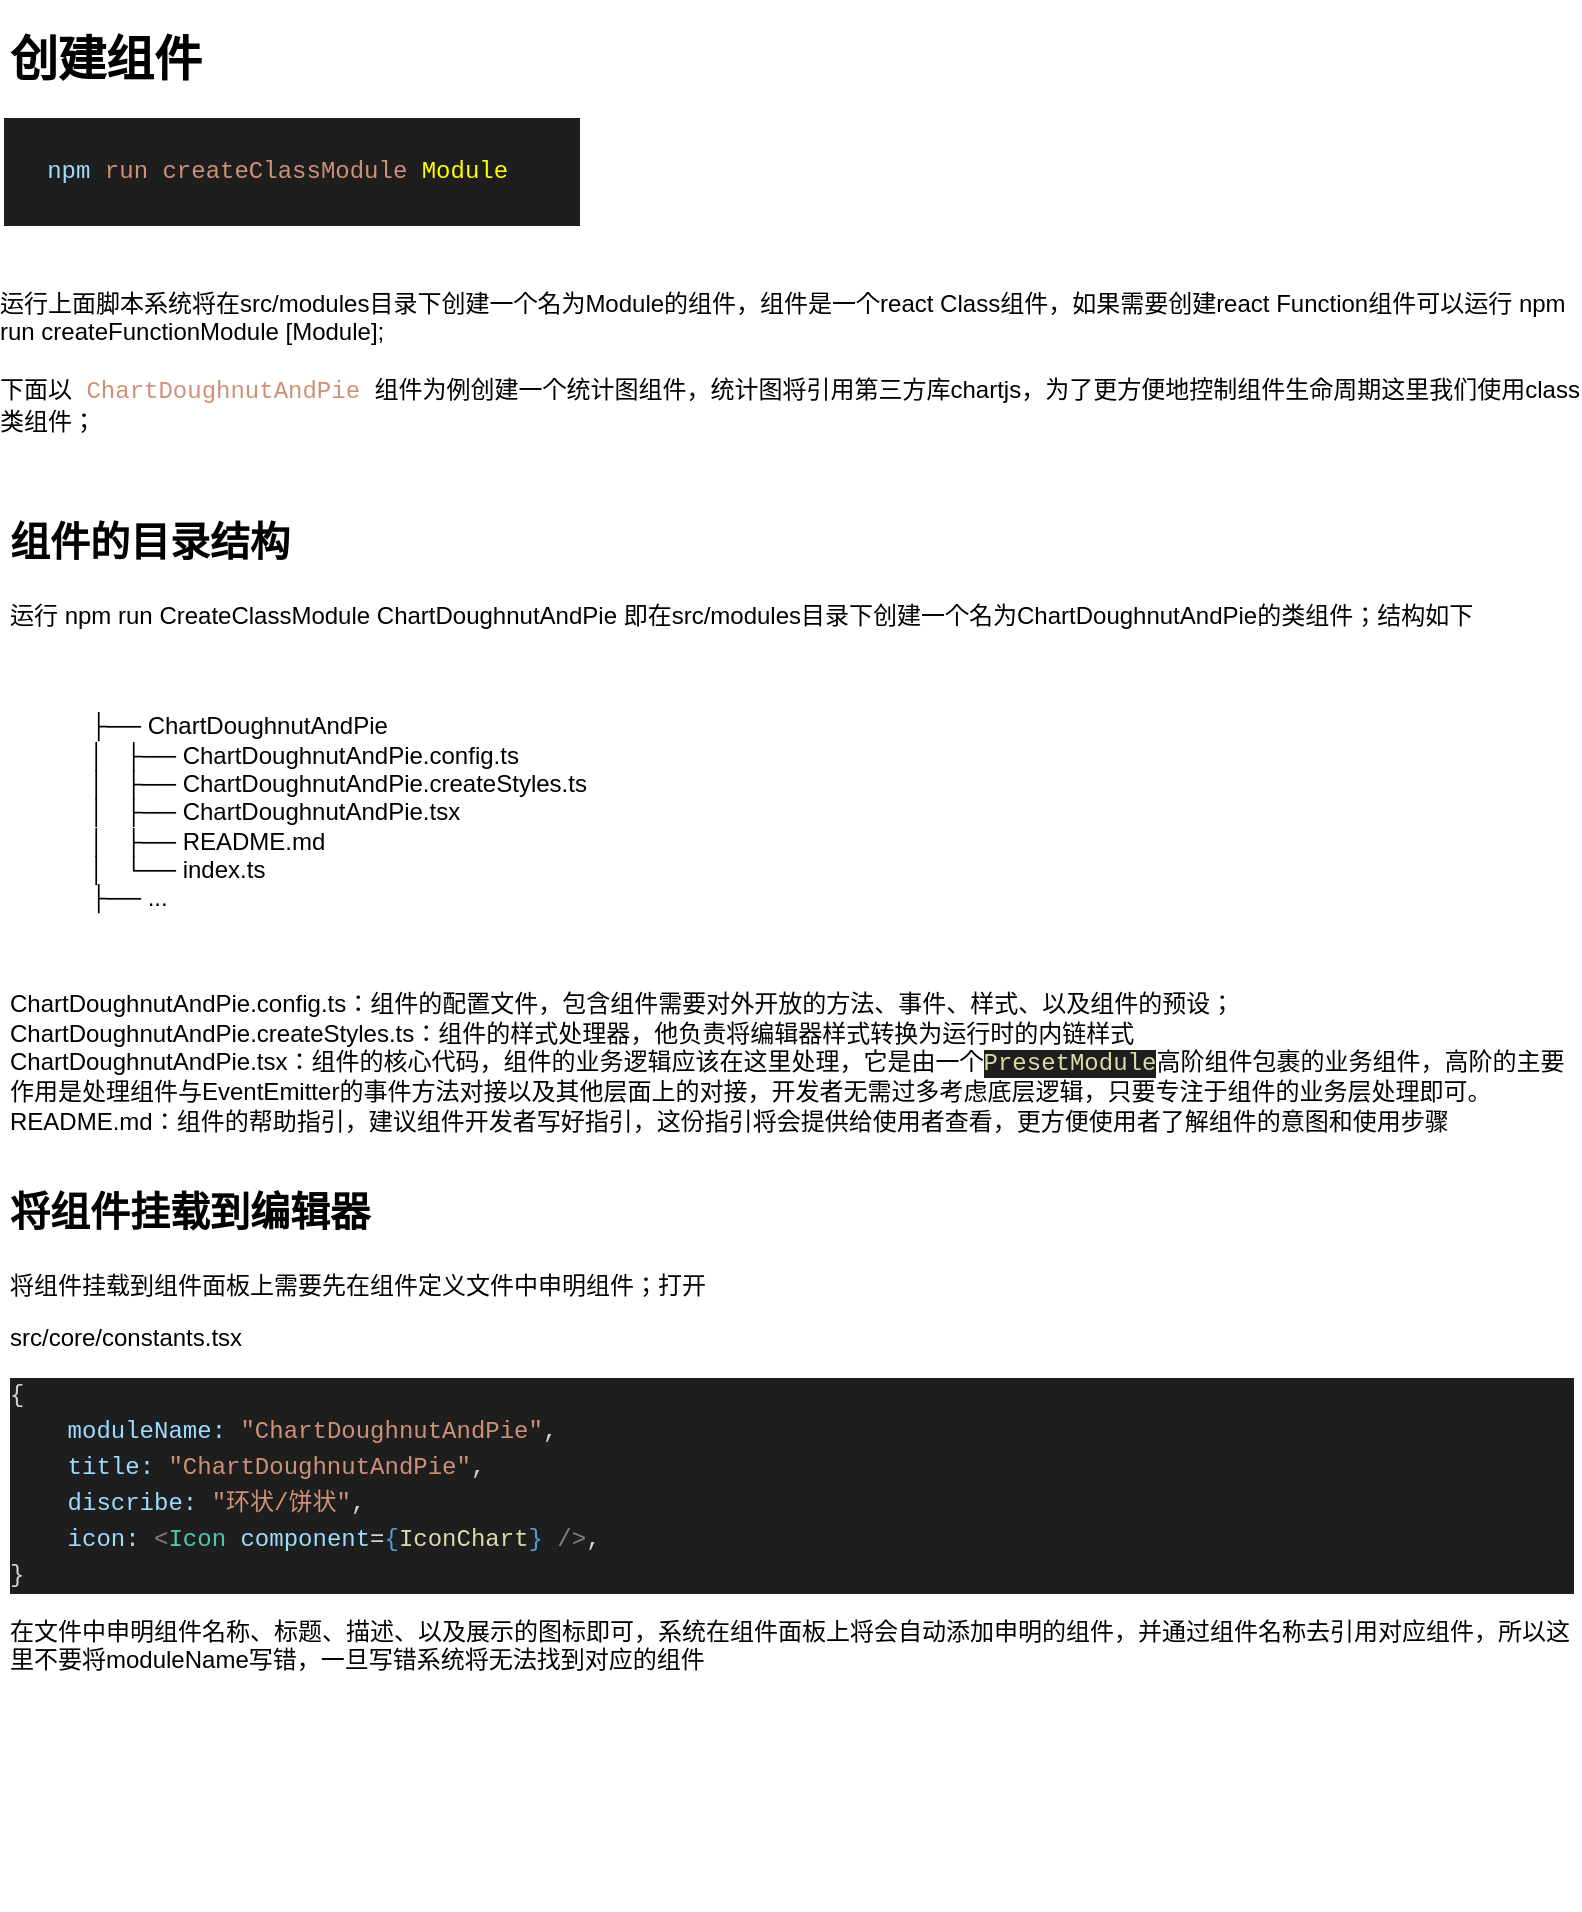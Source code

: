 <mxfile>
    <diagram id="PwrfwvznNI2sSzleH0DK" name="第 1 页">
        <mxGraphModel dx="1117" dy="673" grid="1" gridSize="10" guides="1" tooltips="1" connect="1" arrows="1" fold="1" page="1" pageScale="1" pageWidth="827" pageHeight="1169" math="0" shadow="0">
            <root>
                <mxCell id="0"/>
                <mxCell id="1" parent="0"/>
                <mxCell id="2" value="&lt;h1&gt;创建组件&lt;/h1&gt;" style="text;html=1;strokeColor=none;fillColor=none;spacing=5;spacingTop=-20;whiteSpace=wrap;overflow=hidden;rounded=0;" parent="1" vertex="1">
                    <mxGeometry x="10" y="10" width="190" height="50" as="geometry"/>
                </mxCell>
                <mxCell id="4" value="&lt;div style=&quot;background-color: rgb(30 , 30 , 30) ; font-family: &amp;#34;menlo&amp;#34; , &amp;#34;monaco&amp;#34; , &amp;#34;courier new&amp;#34; , monospace ; line-height: 18px&quot;&gt;&lt;br&gt;&lt;div&gt;&lt;span style=&quot;color: rgb(156 , 220 , 254)&quot;&gt;&amp;nbsp; &amp;nbsp;npm&lt;/span&gt;&lt;span style=&quot;color: rgb(206 , 145 , 120)&quot;&gt; run createClassModule &lt;/span&gt;&lt;font color=&quot;#ffff00&quot;&gt;Module&lt;/font&gt;&lt;span style=&quot;color: rgb(206 , 145 , 120)&quot;&gt;&amp;nbsp; &amp;nbsp; &amp;nbsp;&lt;/span&gt;&lt;/div&gt;&lt;br&gt;&lt;/div&gt;" style="text;html=1;strokeColor=none;fillColor=none;align=left;verticalAlign=middle;whiteSpace=wrap;rounded=0;" parent="1" vertex="1">
                    <mxGeometry x="10" y="70" width="310" height="30" as="geometry"/>
                </mxCell>
                <mxCell id="5" value="运行上面脚本系统将在src/modules目录下创建一个名为Module的组件，组件是一个react Class组件，如果需要创建react Function组件可以运行 npm run createFunctionModule [Module];&lt;br&gt;&lt;br&gt;下面以&lt;span style=&quot;color: rgb(206 , 145 , 120) ; font-family: &amp;#34;menlo&amp;#34; , &amp;#34;monaco&amp;#34; , &amp;#34;courier new&amp;#34; , monospace&quot;&gt;&amp;nbsp;ChartDoughnutAndPie&amp;nbsp;&lt;/span&gt;组件为例创建一个统计图组件，统计图将引用第三方库chartjs，为了更方便地控制组件生命周期这里我们使用class类组件；&lt;br&gt;&lt;br&gt;" style="text;html=1;strokeColor=none;fillColor=none;spacing=0;spacingTop=0;whiteSpace=wrap;overflow=hidden;rounded=0;fontColor=#000000;labelBackgroundColor=#FFFFFF;" parent="1" vertex="1">
                    <mxGeometry x="10" y="140" width="790" height="90" as="geometry"/>
                </mxCell>
                <mxCell id="6" value="&lt;h1&gt;&lt;font style=&quot;font-size: 20px&quot;&gt;组件的目录结构&lt;/font&gt;&lt;/h1&gt;&lt;p&gt;运行 npm run CreateClassModule ChartDoughnutAndPie 即在src/modules目录下创建一个名为ChartDoughnutAndPie的类组件；结构如下&lt;br&gt;&lt;br&gt;&lt;/p&gt;&lt;blockquote style=&quot;border: none ; margin: 0px 0px 0px 40px ; padding: 0px&quot;&gt;&lt;blockquote style=&quot;border: none ; margin: 0px 0px 0px 40px ; padding: 0px&quot;&gt;&lt;br&gt;&lt;/blockquote&gt;├── ChartDoughnutAndPie&lt;br&gt;│&amp;nbsp; &amp;nbsp;├── ChartDoughnutAndPie.config.ts&lt;br&gt;│&amp;nbsp; &amp;nbsp;├── ChartDoughnutAndPie.createStyles.ts&lt;br&gt;│&amp;nbsp; &amp;nbsp;├── ChartDoughnutAndPie.tsx&lt;br&gt;│&amp;nbsp; &amp;nbsp;├── README.md&lt;br&gt;│&amp;nbsp; &amp;nbsp;└── index.ts&lt;br&gt;├── ...&lt;/blockquote&gt;&lt;p&gt;&lt;br&gt;&lt;/p&gt;&lt;div&gt;ChartDoughnutAndPie.config.ts：组件的配置文件，包含组件需要对外开放的方法、事件、样式、以及组件的预设；&lt;/div&gt;&lt;div&gt;ChartDoughnutAndPie.createStyles.ts：组件的样式处理器，他负责将编辑器样式转换为运行时的内链样式&lt;/div&gt;&lt;div&gt;ChartDoughnutAndPie.tsx：组件的核心代码，组件的业务逻辑应该在这里处理，它是由一个&lt;span style=&quot;color: rgb(220 , 220 , 170) ; background-color: rgb(30 , 30 , 30) ; font-family: &amp;#34;menlo&amp;#34; , &amp;#34;monaco&amp;#34; , &amp;#34;courier new&amp;#34; , monospace&quot;&gt;PresetModule&lt;/span&gt;高阶组件包裹的业务组件，高阶的主要作用是处理组件与EventEmitter的事件方法对接以及其他层面上的对接，开发者无需过多考虑底层逻辑，只要专注于组件的业务层处理即可。&lt;/div&gt;&lt;div&gt;README.md：组件的帮助指引，建议组件开发者写好指引，这份指引将会提供给使用者查看，更方便使用者了解组件的意图和使用步骤&lt;/div&gt;" style="text;html=1;strokeColor=none;fillColor=none;spacing=5;spacingTop=-20;whiteSpace=wrap;overflow=hidden;rounded=0;labelBackgroundColor=#FFFFFF;fontFamily=Helvetica;fontSize=12;fontColor=#000000;" vertex="1" parent="1">
                    <mxGeometry x="10" y="250" width="790" height="370" as="geometry"/>
                </mxCell>
                <mxCell id="7" value="&lt;h1&gt;&lt;font style=&quot;font-size: 20px&quot;&gt;将组件挂载到编辑器&lt;/font&gt;&lt;/h1&gt;&lt;p&gt;将组件挂载到组件面板上需要先在组件定义文件中申明组件；打开&lt;/p&gt;&lt;p&gt;src/core/constants.tsx&lt;/p&gt;&lt;div style=&quot;color: rgb(212 , 212 , 212) ; background-color: rgb(30 , 30 , 30) ; font-family: &amp;#34;menlo&amp;#34; , &amp;#34;monaco&amp;#34; , &amp;#34;courier new&amp;#34; , monospace ; line-height: 18px&quot;&gt;&lt;div&gt;{&lt;/div&gt;&lt;div&gt;    &lt;span style=&quot;color: #9cdcfe&quot;&gt;&amp;nbsp; &amp;nbsp; moduleName&lt;/span&gt;&lt;span style=&quot;color: #9cdcfe&quot;&gt;:&lt;/span&gt; &lt;span style=&quot;color: #ce9178&quot;&gt;&quot;ChartDoughnutAndPie&quot;&lt;/span&gt;,&lt;/div&gt;&lt;div&gt;    &lt;span style=&quot;color: #9cdcfe&quot;&gt;&amp;nbsp; &amp;nbsp; title&lt;/span&gt;&lt;span style=&quot;color: #9cdcfe&quot;&gt;:&lt;/span&gt; &lt;span style=&quot;color: #ce9178&quot;&gt;&quot;ChartDoughnutAndPie&quot;&lt;/span&gt;,&lt;/div&gt;&lt;div&gt;    &lt;span style=&quot;color: #9cdcfe&quot;&gt;&amp;nbsp; &amp;nbsp; discribe&lt;/span&gt;&lt;span style=&quot;color: #9cdcfe&quot;&gt;:&lt;/span&gt; &lt;span style=&quot;color: #ce9178&quot;&gt;&quot;环状/饼状&quot;&lt;/span&gt;,&lt;/div&gt;&lt;div&gt;    &lt;span style=&quot;color: #9cdcfe&quot;&gt;&amp;nbsp; &amp;nbsp; icon&lt;/span&gt;&lt;span style=&quot;color: #9cdcfe&quot;&gt;:&lt;/span&gt; &lt;span style=&quot;color: #808080&quot;&gt;&amp;lt;&lt;/span&gt;&lt;span style=&quot;color: #4ec9b0&quot;&gt;Icon&lt;/span&gt; &lt;span style=&quot;color: #9cdcfe&quot;&gt;component&lt;/span&gt;=&lt;span style=&quot;color: #569cd6&quot;&gt;{&lt;/span&gt;&lt;span style=&quot;color: #dcdcaa&quot;&gt;IconChart&lt;/span&gt;&lt;span style=&quot;color: #569cd6&quot;&gt;}&lt;/span&gt; &lt;span style=&quot;color: #808080&quot;&gt;/&amp;gt;&lt;/span&gt;,&lt;/div&gt;&lt;div&gt;  }&lt;/div&gt;&lt;/div&gt;&lt;p&gt;在文件中申明组件名称、标题、描述、以及展示的图标即可，系统在组件面板上将会自动添加申明的组件，并通过组件名称去引用对应组件，所以这里不要将moduleName写错，一旦写错系统将无法找到对应的组件&lt;/p&gt;&lt;p&gt;&lt;br&gt;&lt;/p&gt;" style="text;html=1;strokeColor=none;fillColor=none;spacing=5;spacingTop=-20;whiteSpace=wrap;overflow=hidden;rounded=0;labelBackgroundColor=#FFFFFF;fontFamily=Helvetica;fontSize=12;fontColor=#000000;" vertex="1" parent="1">
                    <mxGeometry x="10" y="585" width="790" height="370" as="geometry"/>
                </mxCell>
            </root>
        </mxGraphModel>
    </diagram>
</mxfile>